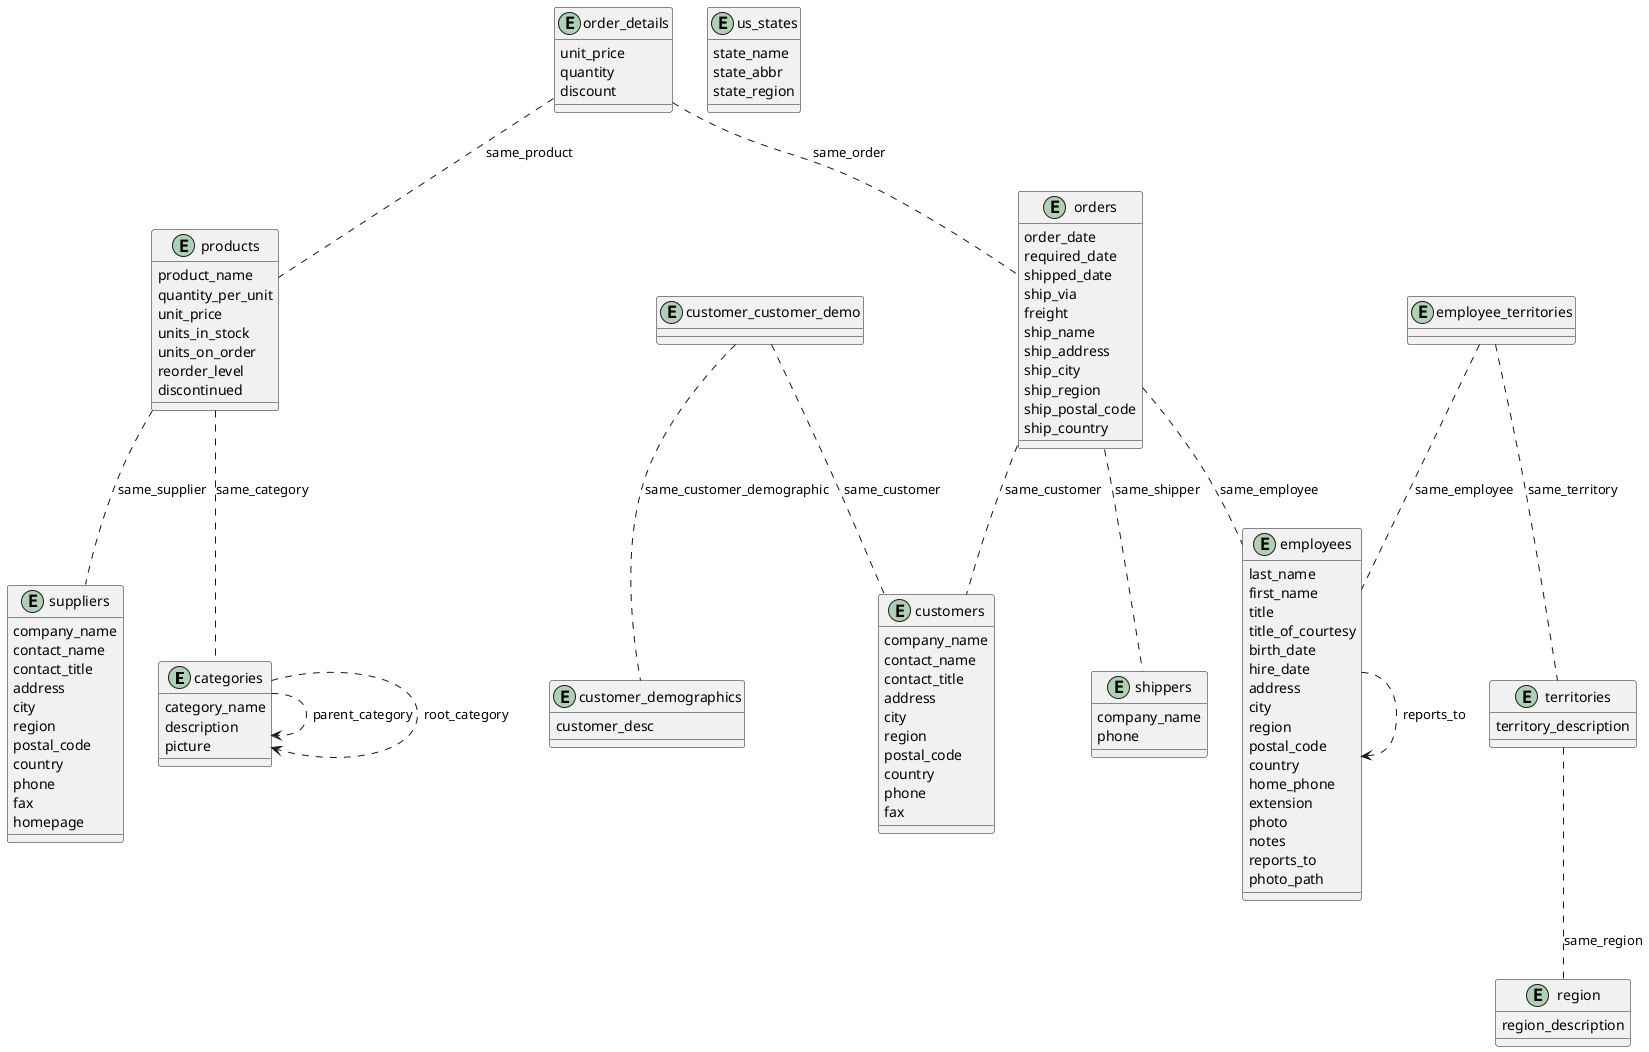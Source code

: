 @startuml
entity  "categories" as categories {
category_name
description
picture
}
entity  "customers" as customers {
company_name
contact_name
contact_title
address
city
region
postal_code
country
phone
fax
}
entity  "customer_customer_demo" as customer_customer_demo {
}
entity  "customer_demographics" as customer_demographics {
customer_desc
}
entity  "employees" as employees {
last_name
first_name
title
title_of_courtesy
birth_date
hire_date
address
city
region
postal_code
country
home_phone
extension
photo
notes
reports_to
photo_path
}
entity  "employee_territories" as employee_territories {
}
entity  "orders" as orders {
order_date
required_date
shipped_date
ship_via
freight
ship_name
ship_address
ship_city
ship_region
ship_postal_code
ship_country
}
entity  "order_details" as order_details {
unit_price
quantity
discount
}
entity  "products" as products {
product_name
quantity_per_unit
unit_price
units_in_stock
units_on_order
reorder_level
discontinued
}
entity  "region" as region {
region_description
}
entity  "shippers" as shippers {
company_name
phone
}
entity  "suppliers" as suppliers {
company_name
contact_name
contact_title
address
city
region
postal_code
country
phone
fax
homepage
}
entity  "territories" as territories {
territory_description
}
entity  "us_states" as us_states {
state_name
state_abbr
state_region
}

categories ..> categories : parent_category

employees ..> employees : reports_to

categories ..> categories : root_category

products .. categories : same_category

customer_customer_demo .. customers : same_customer

orders .. customers : same_customer

customer_customer_demo .. customer_demographics : same_customer_demographic

employee_territories .. employees : same_employee

orders .. employees : same_employee

order_details .. orders : same_order

order_details .. products : same_product

territories .. region : same_region

orders .. shippers : same_shipper

products .. suppliers : same_supplier

employee_territories .. territories : same_territory
@enduml
